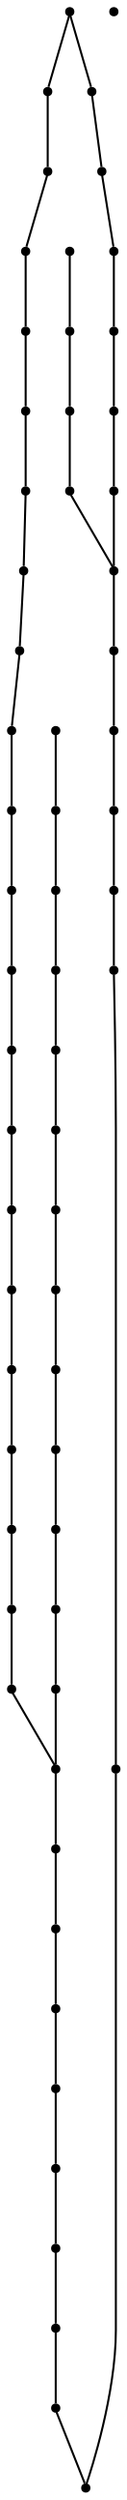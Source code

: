graph {
  node [shape=point,comment="{\"directed\":false,\"doi\":\"10.1007/11618058_3\",\"figure\":\"1 (6)\"}"]

  v0 [pos="1578.6717886991278,1138.5145823160808"]
  v1 [pos="1577.2777979651164,1146.064567565918"]
  v2 [pos="1573.2082848837208,1129.4770558675132"]
  v3 [pos="1571.251617005814,1152.816645304362"]
  v4 [pos="1558.4482240188954,1118.1666692097983"]
  v5 [pos="1562.2374636627906,1159.2322985331218"]
  v6 [pos="1551.270839389535,1165.523942311605"]
  v7 [pos="1532.5402752543605,1104.0187199910483"]
  v8 [pos="1538.9372819767443,1171.7291514078777"]
  v9 [pos="1525.555632267442,1177.777099609375"]
  v10 [pos="1495.2479469476743,1087.0708465576172"]
  v11 [pos="1511.3134175145349,1183.5447947184246"]
  v12 [pos="1496.3418877180234,1188.8895670572917"]
  v13 [pos="1480.755632267442,1193.6687469482422"]
  v14 [pos="1448.7017623546512,1068.258317311605"]
  v15 [pos="1464.6651707848835,1197.7458318074546"]
  v16 [pos="1456.6324037063953,1223.24062983195"]
  v17 [pos="1456.2156658793606,1175.5062103271484"]
  v18 [pos="1448.2621002906976,1247.4833170572917"]
  v19 [pos="1447.4348564680233,1152.7687072753906"]
  v20 [pos="1439.6125726744185,1270.0697580973308"]
  v21 [pos="1397.3901344476744,1049.3989308675132"]
  v22 [pos="1438.3873183139535,1129.8707962036133"]
  v23 [pos="1430.7421647892443,1290.6270345052085"]
  v24 [pos="1429.1355922965115,1107.154146830241"]
  v25 [pos="1421.7092523619185,1308.8166554768882"]
  v26 [pos="1419.7463844476742,1084.9687576293945"]
  v27 [pos="1412.578379360465,1324.3458112080893"]
  v28 [pos="1410.2904705668604,1063.6541366577148"]
  v29 [pos="1403.407921511628,1336.9697570800781"]
  v30 [pos="1400.830359738372,1043.5489654541016"]
  v31 [pos="1394.2666515261626,1346.4916229248047"]
  v32 [pos="1391.4369549418604,1024.970817565918"]
  v33 [pos="1375.142242005814,1023.993746439616"]
  v34 [pos="1369.3755405159884,1058.1958134969077"]
  v35 [pos="1385.2128815406977,1352.7687072753906"]
  v36 [pos="1382.1810319767442,1008.2228978474936"]
  v37 [pos="1376.3112191133719,1355.714543660482"]
  v38 [pos="1373.1345748546512,993.5832977294922"]
  v39 [pos="1367.625222565407,1355.3020477294922"]
  v40 [pos="1356.685687681686,1002.1708170572917"]
  v41 [pos="1364.388135901163,981.3124974568686"]
  v42 [pos="1345.1887536337208,1070.0687408447266"]
  v43 [pos="1359.214316860465,1351.5562375386558"]
  v44 [pos="1356.0730922965115,971.6478983561199"]
  v45 [pos="1351.134652071221,1344.558334350586"]
  v46 [pos="1343.7238917151162,984.8187446594238"]
  v47 [pos="1348.4133130450582,964.8270924886069"]
  v48 [pos="1343.4457485465116,1334.4479242960613"]
  v49 [pos="1326.5728106831396,1085.406239827474"]
  v50 [pos="1336.6496820494185,972.2708384195964"]
  v51 [pos="1336.2016896802324,1321.4072863260906"]
  v52 [pos="1336.9309411337208,960.8395894368491"]
  v53 [pos="1329.4556368095932,1305.6728998819988"]
  v54 [pos="1323.2576035610464,1287.5198046366374"]
  v55 [pos="1313.9568813590117,1104.058329264323"]
  v56 [pos="1317.6575717659885,1267.2666549682617"]
  v57 [pos="1312.7243777252907,1245.2645619710288"]
  v58 [pos="1306.7024255087208,1125.4364331563315"]
  v59 [pos="1308.563199491279,1221.914545694987"]
  v60 [pos="1305.3667787063953,1197.6666768391929"]
  v61 [pos="1303.6289244186046,1148.7208048502605"]
  v62 [pos="1303.5081031976742,1173.0541229248047"]

  v0 -- v1 [id="-1",pos="1578.6717886991278,1138.5145823160808 1577.2777979651164,1146.064567565918 1577.2777979651164,1146.064567565918 1577.2777979651164,1146.064567565918"]
  v62 -- v61 [id="-2",pos="1303.5081031976742,1173.0541229248047 1303.6289244186046,1148.7208048502605 1303.6289244186046,1148.7208048502605 1303.6289244186046,1148.7208048502605"]
  v61 -- v58 [id="-5",pos="1303.6289244186046,1148.7208048502605 1306.7024255087208,1125.4364331563315 1306.7024255087208,1125.4364331563315 1306.7024255087208,1125.4364331563315"]
  v62 -- v60 [id="-8",pos="1303.5081031976742,1173.0541229248047 1305.3667787063953,1197.6666768391929 1305.3667787063953,1197.6666768391929 1305.3667787063953,1197.6666768391929"]
  v60 -- v59 [id="-14",pos="1305.3667787063953,1197.6666768391929 1308.563199491279,1221.914545694987 1308.563199491279,1221.914545694987 1308.563199491279,1221.914545694987"]
  v58 -- v55 [id="-16",pos="1306.7024255087208,1125.4364331563315 1313.9568813590117,1104.058329264323 1313.9568813590117,1104.058329264323 1313.9568813590117,1104.058329264323"]
  v59 -- v57 [id="-21",pos="1308.563199491279,1221.914545694987 1312.7243777252907,1245.2645619710288 1312.7243777252907,1245.2645619710288 1312.7243777252907,1245.2645619710288"]
  v57 -- v56 [id="-27",pos="1312.7243777252907,1245.2645619710288 1317.6575717659885,1267.2666549682617 1317.6575717659885,1267.2666549682617 1317.6575717659885,1267.2666549682617"]
  v55 -- v49 [id="-28",pos="1313.9568813590117,1104.058329264323 1326.5728106831396,1085.406239827474 1326.5728106831396,1085.406239827474 1326.5728106831396,1085.406239827474"]
  v56 -- v54 [id="-33",pos="1317.6575717659885,1267.2666549682617 1323.2576035610464,1287.5198046366374 1323.2576035610464,1287.5198046366374 1323.2576035610464,1287.5198046366374"]
  v54 -- v53 [id="-37",pos="1323.2576035610464,1287.5198046366374 1329.4556368095932,1305.6728998819988 1329.4556368095932,1305.6728998819988 1329.4556368095932,1305.6728998819988"]
  v49 -- v42 [id="-40",pos="1326.5728106831396,1085.406239827474 1345.1887536337208,1070.0687408447266 1345.1887536337208,1070.0687408447266 1345.1887536337208,1070.0687408447266"]
  v53 -- v51 [id="-45",pos="1329.4556368095932,1305.6728998819988 1336.2016896802324,1321.4072863260906 1336.2016896802324,1321.4072863260906 1336.2016896802324,1321.4072863260906"]
  v51 -- v48 [id="-56",pos="1336.2016896802324,1321.4072863260906 1343.4457485465116,1334.4479242960613 1343.4457485465116,1334.4479242960613 1343.4457485465116,1334.4479242960613"]
  v50 -- v46 [id="-57",pos="1336.6496820494185,972.2708384195964 1343.7238917151162,984.8187446594238 1343.7238917151162,984.8187446594238 1343.7238917151162,984.8187446594238"]
  v46 -- v40 [id="-71",pos="1343.7238917151162,984.8187446594238 1356.685687681686,1002.1708170572917 1356.685687681686,1002.1708170572917 1356.685687681686,1002.1708170572917"]
  v48 -- v45 [id="-72",pos="1343.4457485465116,1334.4479242960613 1351.134652071221,1344.558334350586 1351.134652071221,1344.558334350586 1351.134652071221,1344.558334350586"]
  v42 -- v34 [id="-74",pos="1345.1887536337208,1070.0687408447266 1369.3755405159884,1058.1958134969077 1369.3755405159884,1058.1958134969077 1369.3755405159884,1058.1958134969077"]
  v47 -- v44 [id="-79",pos="1348.4133130450582,964.8270924886069 1356.0730922965115,971.6478983561199 1356.0730922965115,971.6478983561199 1356.0730922965115,971.6478983561199"]
  v45 -- v43 [id="-81",pos="1351.134652071221,1344.558334350586 1359.214316860465,1351.5562375386558 1359.214316860465,1351.5562375386558 1359.214316860465,1351.5562375386558"]
  v44 -- v41 [id="-90",pos="1356.0730922965115,971.6478983561199 1364.388135901163,981.3124974568686 1364.388135901163,981.3124974568686 1364.388135901163,981.3124974568686"]
  v40 -- v33 [id="-91",pos="1356.685687681686,1002.1708170572917 1375.142242005814,1023.993746439616 1375.142242005814,1023.993746439616 1375.142242005814,1023.993746439616"]
  v43 -- v39 [id="-93",pos="1359.214316860465,1351.5562375386558 1367.625222565407,1355.3020477294922 1367.625222565407,1355.3020477294922 1367.625222565407,1355.3020477294922"]
  v41 -- v38 [id="-99",pos="1364.388135901163,981.3124974568686 1373.1345748546512,993.5832977294922 1373.1345748546512,993.5832977294922 1373.1345748546512,993.5832977294922"]
  v39 -- v37 [id="-103",pos="1367.625222565407,1355.3020477294922 1376.3112191133719,1355.714543660482 1376.3112191133719,1355.714543660482 1376.3112191133719,1355.714543660482"]
  v34 -- v21 [id="-105",pos="1369.3755405159884,1058.1958134969077 1397.3901344476744,1049.3989308675132 1397.3901344476744,1049.3989308675132 1397.3901344476744,1049.3989308675132"]
  v38 -- v36 [id="-113",pos="1373.1345748546512,993.5832977294922 1382.1810319767442,1008.2228978474936 1382.1810319767442,1008.2228978474936 1382.1810319767442,1008.2228978474936"]
  v33 -- v21 [id="-115",pos="1375.142242005814,1023.993746439616 1397.3901344476744,1049.3989308675132 1397.3901344476744,1049.3989308675132 1397.3901344476744,1049.3989308675132"]
  v37 -- v35 [id="-116",pos="1376.3112191133719,1355.714543660482 1385.2128815406977,1352.7687072753906 1385.2128815406977,1352.7687072753906 1385.2128815406977,1352.7687072753906"]
  v36 -- v32 [id="-123",pos="1382.1810319767442,1008.2228978474936 1391.4369549418604,1024.970817565918 1391.4369549418604,1024.970817565918 1391.4369549418604,1024.970817565918"]
  v35 -- v31 [id="-124",pos="1385.2128815406977,1352.7687072753906 1394.2666515261626,1346.4916229248047 1394.2666515261626,1346.4916229248047 1394.2666515261626,1346.4916229248047"]
  v32 -- v30 [id="-131",pos="1391.4369549418604,1024.970817565918 1400.830359738372,1043.5489654541016 1400.830359738372,1043.5489654541016 1400.830359738372,1043.5489654541016"]
  v31 -- v29 [id="-135",pos="1394.2666515261626,1346.4916229248047 1403.407921511628,1336.9697570800781 1403.407921511628,1336.9697570800781 1403.407921511628,1336.9697570800781"]
  v21 -- v14 [id="-140",pos="1397.3901344476744,1049.3989308675132 1448.7017623546512,1068.258317311605 1448.7017623546512,1068.258317311605 1448.7017623546512,1068.258317311605"]
  v30 -- v28 [id="-145",pos="1400.830359738372,1043.5489654541016 1410.2904705668604,1063.6541366577148 1410.2904705668604,1063.6541366577148 1410.2904705668604,1063.6541366577148"]
  v29 -- v27 [id="-146",pos="1403.407921511628,1336.9697570800781 1412.578379360465,1324.3458112080893 1412.578379360465,1324.3458112080893 1412.578379360465,1324.3458112080893"]
  v28 -- v26 [id="-153",pos="1410.2904705668604,1063.6541366577148 1419.7463844476742,1084.9687576293945 1419.7463844476742,1084.9687576293945 1419.7463844476742,1084.9687576293945"]
  v27 -- v25 [id="-154",pos="1412.578379360465,1324.3458112080893 1421.7092523619185,1308.8166554768882 1421.7092523619185,1308.8166554768882 1421.7092523619185,1308.8166554768882"]
  v26 -- v24 [id="-161",pos="1419.7463844476742,1084.9687576293945 1429.1355922965115,1107.154146830241 1429.1355922965115,1107.154146830241 1429.1355922965115,1107.154146830241"]
  v25 -- v23 [id="-162",pos="1421.7092523619185,1308.8166554768882 1430.7421647892443,1290.6270345052085 1430.7421647892443,1290.6270345052085 1430.7421647892443,1290.6270345052085"]
  v24 -- v22 [id="-169",pos="1429.1355922965115,1107.154146830241 1438.3873183139535,1129.8707962036133 1438.3873183139535,1129.8707962036133 1438.3873183139535,1129.8707962036133"]
  v23 -- v20 [id="-170",pos="1430.7421647892443,1290.6270345052085 1439.6125726744185,1270.0697580973308 1439.6125726744185,1270.0697580973308 1439.6125726744185,1270.0697580973308"]
  v22 -- v19 [id="-177",pos="1438.3873183139535,1129.8707962036133 1447.4348564680233,1152.7687072753906 1447.4348564680233,1152.7687072753906 1447.4348564680233,1152.7687072753906"]
  v20 -- v18 [id="-178",pos="1439.6125726744185,1270.0697580973308 1448.2621002906976,1247.4833170572917 1448.2621002906976,1247.4833170572917 1448.2621002906976,1247.4833170572917"]
  v18 -- v16 [id="-187",pos="1448.2621002906976,1247.4833170572917 1456.6324037063953,1223.24062983195 1456.6324037063953,1223.24062983195 1456.6324037063953,1223.24062983195"]
  v19 -- v17 [id="-188",pos="1447.4348564680233,1152.7687072753906 1456.2156658793606,1175.5062103271484 1456.2156658793606,1175.5062103271484 1456.2156658793606,1175.5062103271484"]
  v14 -- v10 [id="-191",pos="1448.7017623546512,1068.258317311605 1495.2479469476743,1087.0708465576172 1495.2479469476743,1087.0708465576172 1495.2479469476743,1087.0708465576172"]
  v16 -- v15 [id="-197",pos="1456.6324037063953,1223.24062983195 1464.6651707848835,1197.7458318074546 1464.6651707848835,1197.7458318074546 1464.6651707848835,1197.7458318074546"]
  v17 -- v15 [id="-198",pos="1456.2156658793606,1175.5062103271484 1464.6651707848835,1197.7458318074546 1464.6651707848835,1197.7458318074546 1464.6651707848835,1197.7458318074546"]
  v15 -- v13 [id="-204",pos="1464.6651707848835,1197.7458318074546 1480.755632267442,1193.6687469482422 1480.755632267442,1193.6687469482422 1480.755632267442,1193.6687469482422"]
  v13 -- v12 [id="-208",pos="1480.755632267442,1193.6687469482422 1496.3418877180234,1188.8895670572917 1496.3418877180234,1188.8895670572917 1496.3418877180234,1188.8895670572917"]
  v10 -- v7 [id="-215",pos="1495.2479469476743,1087.0708465576172 1532.5402752543605,1104.0187199910483 1532.5402752543605,1104.0187199910483 1532.5402752543605,1104.0187199910483"]
  v12 -- v11 [id="-216",pos="1496.3418877180234,1188.8895670572917 1511.3134175145349,1183.5447947184246 1511.3134175145349,1183.5447947184246 1511.3134175145349,1183.5447947184246"]
  v11 -- v9 [id="-220",pos="1511.3134175145349,1183.5447947184246 1525.555632267442,1177.777099609375 1525.555632267442,1177.777099609375 1525.555632267442,1177.777099609375"]
  v9 -- v8 [id="-224",pos="1525.555632267442,1177.777099609375 1538.9372819767443,1171.7291514078777 1538.9372819767443,1171.7291514078777 1538.9372819767443,1171.7291514078777"]
  v7 -- v4 [id="-229",pos="1532.5402752543605,1104.0187199910483 1558.4482240188954,1118.1666692097983 1558.4482240188954,1118.1666692097983 1558.4482240188954,1118.1666692097983"]
  v8 -- v6 [id="-232",pos="1538.9372819767443,1171.7291514078777 1551.270839389535,1165.523942311605 1551.270839389535,1165.523942311605 1551.270839389535,1165.523942311605"]
  v6 -- v5 [id="-236",pos="1551.270839389535,1165.523942311605 1562.2374636627906,1159.2322985331218 1562.2374636627906,1159.2322985331218 1562.2374636627906,1159.2322985331218"]
  v4 -- v2 [id="-243",pos="1558.4482240188954,1118.1666692097983 1573.2082848837208,1129.4770558675132 1573.2082848837208,1129.4770558675132 1573.2082848837208,1129.4770558675132"]
  v5 -- v3 [id="-244",pos="1562.2374636627906,1159.2322985331218 1571.251617005814,1152.816645304362 1571.251617005814,1152.816645304362 1571.251617005814,1152.816645304362"]
  v3 -- v1 [id="-250",pos="1571.251617005814,1152.816645304362 1577.2777979651164,1146.064567565918 1577.2777979651164,1146.064567565918 1577.2777979651164,1146.064567565918"]
  v2 -- v0 [id="-253",pos="1573.2082848837208,1129.4770558675132 1578.6717886991278,1138.5145823160808 1578.6717886991278,1138.5145823160808 1578.6717886991278,1138.5145823160808"]
}